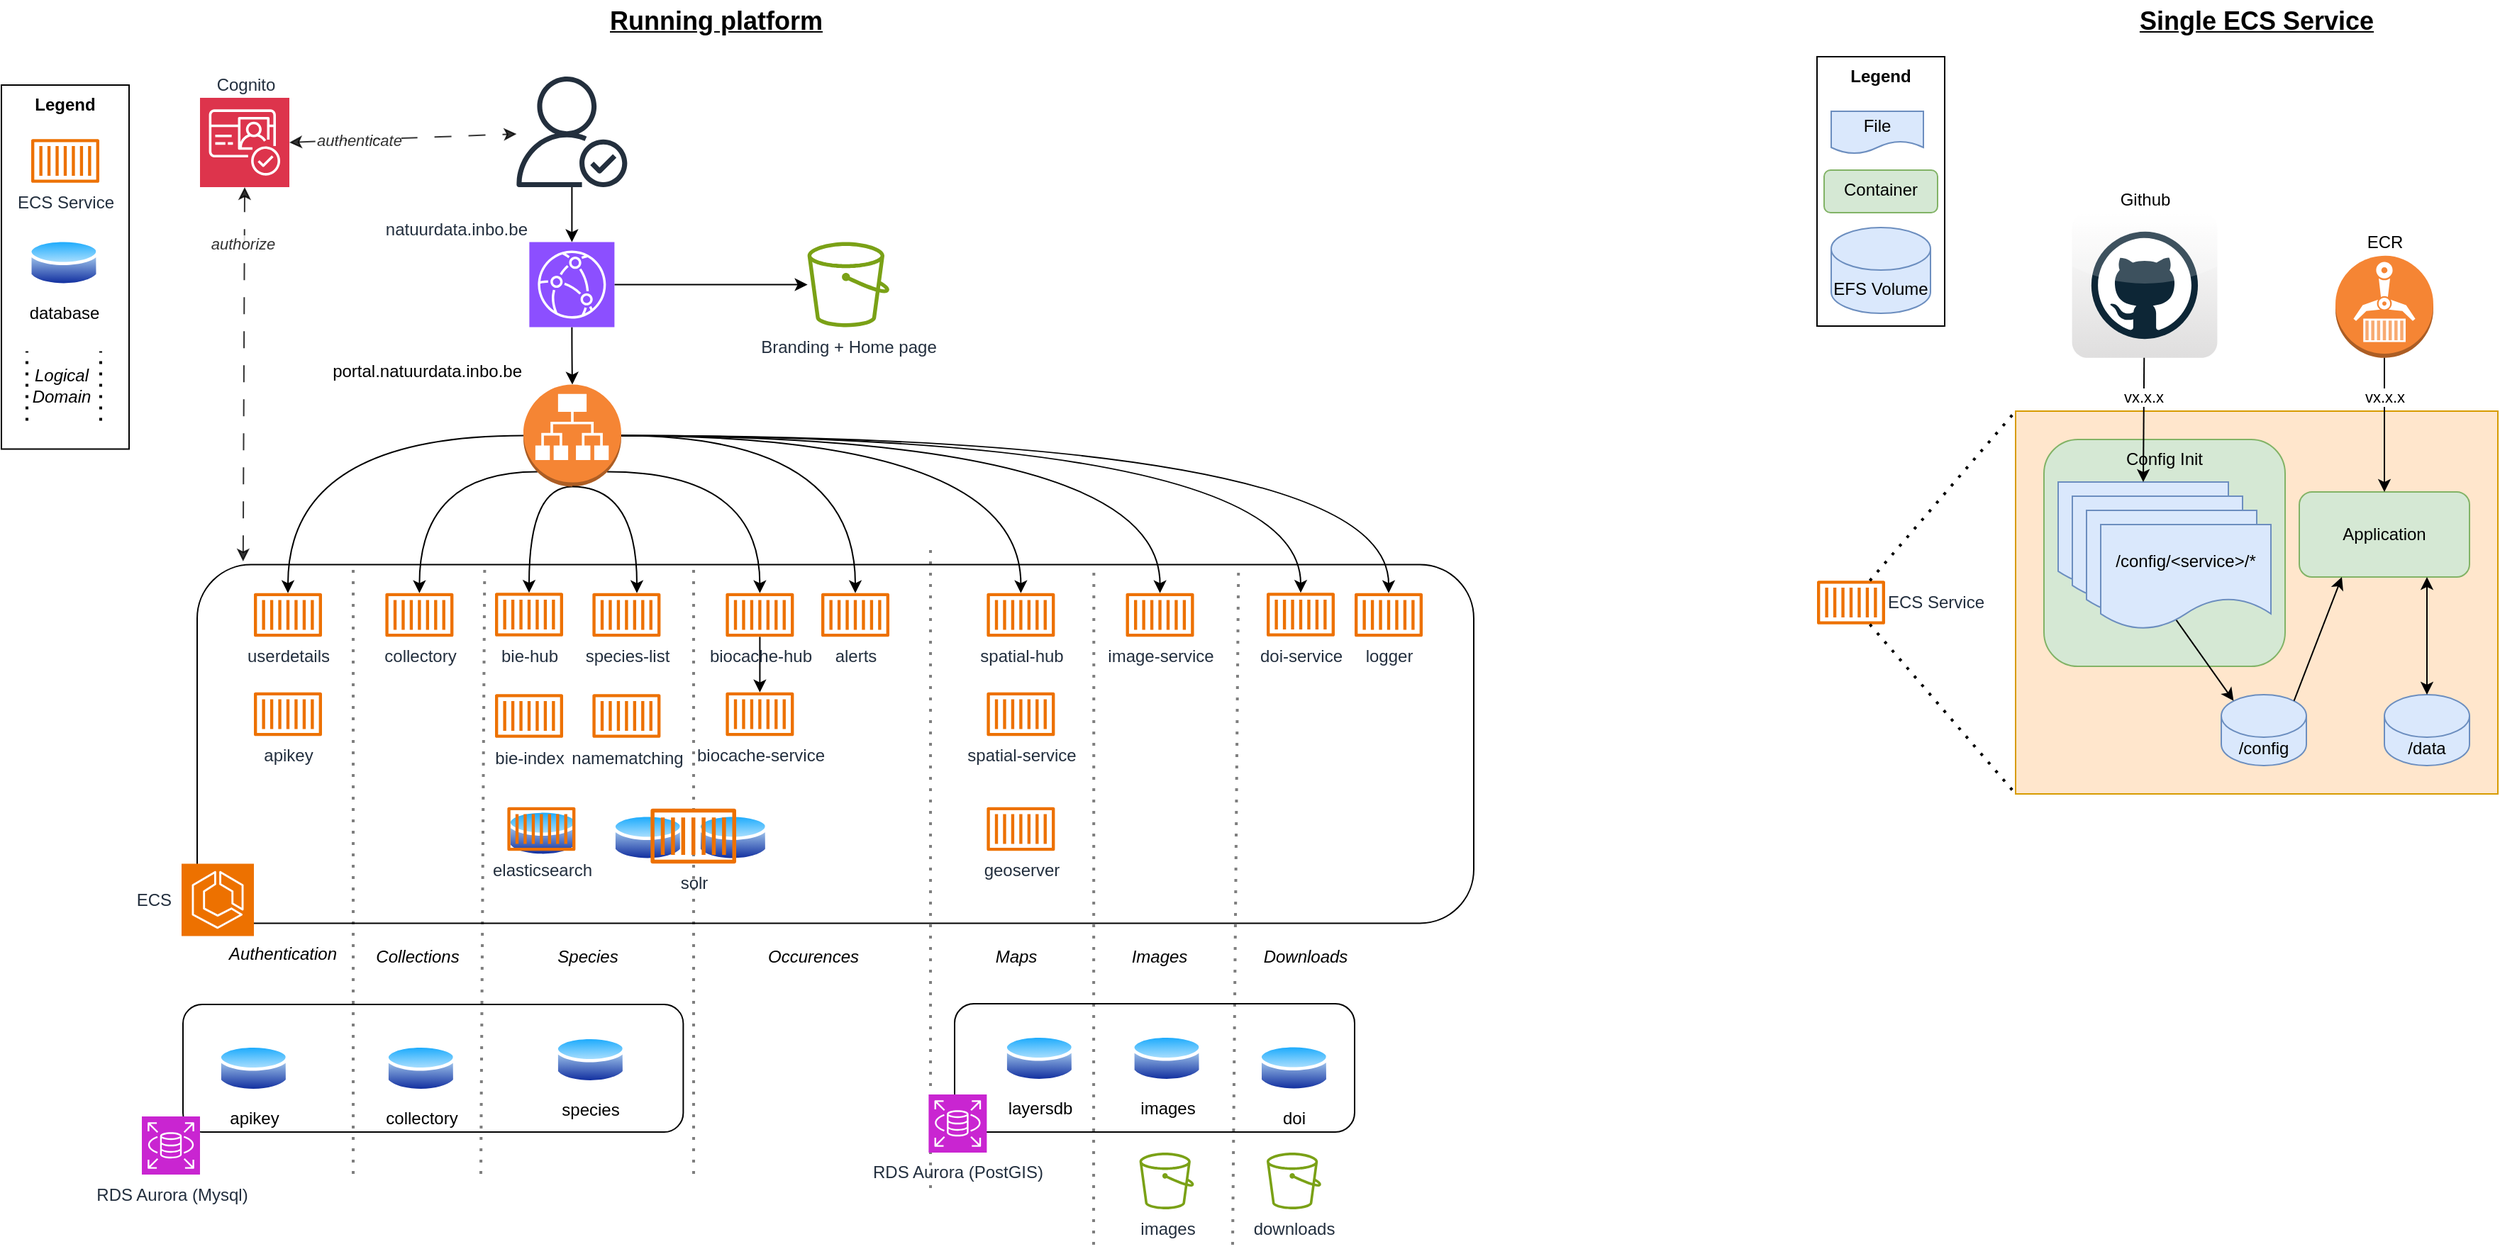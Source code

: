 <mxfile version="24.7.17">
  <diagram id="Ht1M8jgEwFfnCIfOTk4-" name="Page-1">
    <mxGraphModel dx="1434" dy="791" grid="1" gridSize="10" guides="1" tooltips="1" connect="1" arrows="1" fold="1" page="1" pageScale="1" pageWidth="1169" pageHeight="827" math="0" shadow="0">
      <root>
        <mxCell id="0" />
        <mxCell id="1" parent="0" />
        <mxCell id="G3w2SAiwnS9QcViZ7NFC-44" value="Legend" style="rounded=0;whiteSpace=wrap;html=1;labelPosition=center;verticalLabelPosition=middle;align=center;verticalAlign=top;fontStyle=1" parent="1" vertex="1">
          <mxGeometry x="1310" y="50" width="90" height="190" as="geometry" />
        </mxCell>
        <mxCell id="vO1gcMTNo6GiHxiWaRdK-106" value="" style="rounded=1;whiteSpace=wrap;html=1;" parent="1" vertex="1">
          <mxGeometry x="702" y="718" width="282" height="90.5" as="geometry" />
        </mxCell>
        <mxCell id="vO1gcMTNo6GiHxiWaRdK-63" value="" style="rounded=1;whiteSpace=wrap;html=1;" parent="1" vertex="1">
          <mxGeometry x="168" y="408.25" width="900" height="253" as="geometry" />
        </mxCell>
        <mxCell id="3lN89p1fmJUmsOhZlJN3-14" value="" style="endArrow=none;dashed=1;html=1;dashPattern=1 3;strokeWidth=2;rounded=0;opacity=50;" parent="1" edge="1">
          <mxGeometry width="50" height="50" relative="1" as="geometry">
            <mxPoint x="685" y="848" as="sourcePoint" />
            <mxPoint x="685" y="398" as="targetPoint" />
          </mxGeometry>
        </mxCell>
        <mxCell id="vO1gcMTNo6GiHxiWaRdK-83" style="edgeStyle=orthogonalEdgeStyle;curved=1;rounded=0;orthogonalLoop=1;jettySize=auto;html=1;entryX=0.5;entryY=0;entryDx=0;entryDy=0;entryPerimeter=0;" parent="1" source="hRW7IxMo_JtO7I1gNGdK-1" target="vO1gcMTNo6GiHxiWaRdK-57" edge="1">
          <mxGeometry relative="1" as="geometry">
            <mxPoint x="425" y="200" as="sourcePoint" />
            <mxPoint x="283" y="597" as="targetPoint" />
          </mxGeometry>
        </mxCell>
        <mxCell id="vO1gcMTNo6GiHxiWaRdK-94" value="" style="rounded=1;whiteSpace=wrap;html=1;" parent="1" vertex="1">
          <mxGeometry x="158" y="718.5" width="352.69" height="90" as="geometry" />
        </mxCell>
        <mxCell id="vO1gcMTNo6GiHxiWaRdK-53" value="" style="sketch=0;outlineConnect=0;fontColor=#232F3E;gradientColor=none;fillColor=#232F3D;strokeColor=none;dashed=0;verticalLabelPosition=bottom;verticalAlign=top;align=center;html=1;fontSize=12;fontStyle=0;aspect=fixed;pointerEvents=1;shape=mxgraph.aws4.authenticated_user;" parent="1" vertex="1">
          <mxGeometry x="393.19" y="64" width="78" height="78" as="geometry" />
        </mxCell>
        <mxCell id="vO1gcMTNo6GiHxiWaRdK-55" value="Cognito" style="sketch=0;points=[[0,0,0],[0.25,0,0],[0.5,0,0],[0.75,0,0],[1,0,0],[0,1,0],[0.25,1,0],[0.5,1,0],[0.75,1,0],[1,1,0],[0,0.25,0],[0,0.5,0],[0,0.75,0],[1,0.25,0],[1,0.5,0],[1,0.75,0]];outlineConnect=0;fontColor=#232F3E;fillColor=#DD344C;strokeColor=#ffffff;dashed=0;verticalLabelPosition=top;verticalAlign=bottom;align=center;html=1;fontSize=12;fontStyle=0;aspect=fixed;shape=mxgraph.aws4.resourceIcon;resIcon=mxgraph.aws4.cognito;labelPosition=center;" parent="1" vertex="1">
          <mxGeometry x="170" y="79" width="63" height="63" as="geometry" />
        </mxCell>
        <mxCell id="vO1gcMTNo6GiHxiWaRdK-77" value="" style="edgeStyle=orthogonalEdgeStyle;curved=1;rounded=0;orthogonalLoop=1;jettySize=auto;html=1;exitX=0.5;exitY=1;exitDx=0;exitDy=0;exitPerimeter=0;" parent="1" source="vO1gcMTNo6GiHxiWaRdK-57" target="vO1gcMTNo6GiHxiWaRdK-66" edge="1">
          <mxGeometry x="0.238" relative="1" as="geometry">
            <mxPoint as="offset" />
            <Array as="points">
              <mxPoint x="402" y="353" />
            </Array>
          </mxGeometry>
        </mxCell>
        <mxCell id="vO1gcMTNo6GiHxiWaRdK-78" value="" style="edgeStyle=orthogonalEdgeStyle;curved=1;rounded=0;orthogonalLoop=1;jettySize=auto;html=1;exitX=0.855;exitY=0.855;exitDx=0;exitDy=0;exitPerimeter=0;" parent="1" source="vO1gcMTNo6GiHxiWaRdK-57" target="vO1gcMTNo6GiHxiWaRdK-65" edge="1">
          <mxGeometry x="0.583" y="-7" relative="1" as="geometry">
            <mxPoint as="offset" />
          </mxGeometry>
        </mxCell>
        <mxCell id="vO1gcMTNo6GiHxiWaRdK-80" value="" style="edgeStyle=orthogonalEdgeStyle;curved=1;rounded=0;orthogonalLoop=1;jettySize=auto;html=1;exitX=0.145;exitY=0.855;exitDx=0;exitDy=0;exitPerimeter=0;" parent="1" source="vO1gcMTNo6GiHxiWaRdK-57" target="vO1gcMTNo6GiHxiWaRdK-64" edge="1">
          <mxGeometry x="0.522" y="3" relative="1" as="geometry">
            <mxPoint as="offset" />
          </mxGeometry>
        </mxCell>
        <UserObject label="portal.natuurdata.inbo.be" link="*.biodiversiteitsportaal.be" id="vO1gcMTNo6GiHxiWaRdK-57">
          <mxCell style="outlineConnect=0;dashed=0;verticalLabelPosition=top;verticalAlign=bottom;align=right;html=1;shape=mxgraph.aws3.application_load_balancer;fillColor=#F58534;gradientColor=none;labelPosition=left;" parent="1" vertex="1">
            <mxGeometry x="398" y="281.25" width="69" height="72" as="geometry" />
          </mxCell>
        </UserObject>
        <mxCell id="vO1gcMTNo6GiHxiWaRdK-58" value="Branding + Home page" style="sketch=0;outlineConnect=0;fontColor=#232F3E;gradientColor=none;fillColor=#7AA116;strokeColor=none;dashed=0;verticalLabelPosition=bottom;verticalAlign=top;align=center;html=1;fontSize=12;fontStyle=0;aspect=fixed;pointerEvents=1;shape=mxgraph.aws4.bucket;" parent="1" vertex="1">
          <mxGeometry x="598.31" y="180.75" width="57.69" height="60" as="geometry" />
        </mxCell>
        <mxCell id="vO1gcMTNo6GiHxiWaRdK-60" value="RDS Aurora (Mysql)" style="sketch=0;points=[[0,0,0],[0.25,0,0],[0.5,0,0],[0.75,0,0],[1,0,0],[0,1,0],[0.25,1,0],[0.5,1,0],[0.75,1,0],[1,1,0],[0,0.25,0],[0,0.5,0],[0,0.75,0],[1,0.25,0],[1,0.5,0],[1,0.75,0]];outlineConnect=0;fontColor=#232F3E;fillColor=#C925D1;strokeColor=#ffffff;dashed=0;verticalLabelPosition=bottom;verticalAlign=top;align=center;html=1;fontSize=12;fontStyle=0;aspect=fixed;shape=mxgraph.aws4.resourceIcon;resIcon=mxgraph.aws4.rds;horizontal=1;" parent="1" vertex="1">
          <mxGeometry x="129" y="797.5" width="41" height="41" as="geometry" />
        </mxCell>
        <mxCell id="vO1gcMTNo6GiHxiWaRdK-61" value="RDS Aurora (PostGIS)" style="sketch=0;points=[[0,0,0],[0.25,0,0],[0.5,0,0],[0.75,0,0],[1,0,0],[0,1,0],[0.25,1,0],[0.5,1,0],[0.75,1,0],[1,1,0],[0,0.25,0],[0,0.5,0],[0,0.75,0],[1,0.25,0],[1,0.5,0],[1,0.75,0]];outlineConnect=0;fontColor=#232F3E;fillColor=#C925D1;strokeColor=#ffffff;dashed=0;verticalLabelPosition=bottom;verticalAlign=top;align=center;html=1;fontSize=12;fontStyle=0;aspect=fixed;shape=mxgraph.aws4.resourceIcon;resIcon=mxgraph.aws4.rds;" parent="1" vertex="1">
          <mxGeometry x="683.69" y="782" width="41" height="41" as="geometry" />
        </mxCell>
        <mxCell id="vO1gcMTNo6GiHxiWaRdK-62" value="ECS" style="sketch=0;points=[[0,0,0],[0.25,0,0],[0.5,0,0],[0.75,0,0],[1,0,0],[0,1,0],[0.25,1,0],[0.5,1,0],[0.75,1,0],[1,1,0],[0,0.25,0],[0,0.5,0],[0,0.75,0],[1,0.25,0],[1,0.5,0],[1,0.75,0]];outlineConnect=0;fontColor=#232F3E;fillColor=#ED7100;strokeColor=#ffffff;dashed=0;verticalLabelPosition=middle;verticalAlign=middle;align=right;html=1;fontSize=12;fontStyle=0;aspect=fixed;shape=mxgraph.aws4.resourceIcon;resIcon=mxgraph.aws4.ecs;labelPosition=left;spacingRight=6;" parent="1" vertex="1">
          <mxGeometry x="157" y="619.25" width="51" height="51" as="geometry" />
        </mxCell>
        <mxCell id="vO1gcMTNo6GiHxiWaRdK-64" value="collectory" style="sketch=0;outlineConnect=0;fontColor=#232F3E;gradientColor=none;fillColor=#ED7100;strokeColor=none;dashed=0;verticalLabelPosition=bottom;verticalAlign=top;align=center;html=1;fontSize=12;fontStyle=0;aspect=fixed;pointerEvents=1;shape=mxgraph.aws4.container_1;" parent="1" vertex="1">
          <mxGeometry x="300.69" y="428.25" width="48" height="31" as="geometry" />
        </mxCell>
        <mxCell id="_YDqgh8J1XpDga5V4mkn-3" value="" style="edgeStyle=orthogonalEdgeStyle;rounded=0;orthogonalLoop=1;jettySize=auto;html=1;" edge="1" parent="1" source="vO1gcMTNo6GiHxiWaRdK-65" target="vO1gcMTNo6GiHxiWaRdK-68">
          <mxGeometry relative="1" as="geometry" />
        </mxCell>
        <mxCell id="vO1gcMTNo6GiHxiWaRdK-65" value="biocache-hub" style="sketch=0;outlineConnect=0;fontColor=#232F3E;gradientColor=none;fillColor=#ED7100;strokeColor=none;dashed=0;verticalLabelPosition=bottom;verticalAlign=top;align=center;html=1;fontSize=12;fontStyle=0;aspect=fixed;pointerEvents=1;shape=mxgraph.aws4.container_1;" parent="1" vertex="1">
          <mxGeometry x="540.69" y="428.25" width="48" height="31" as="geometry" />
        </mxCell>
        <mxCell id="vO1gcMTNo6GiHxiWaRdK-66" value="bie-hub" style="sketch=0;outlineConnect=0;fontColor=#232F3E;gradientColor=none;fillColor=#ED7100;strokeColor=none;dashed=0;verticalLabelPosition=bottom;verticalAlign=top;align=center;html=1;fontSize=12;fontStyle=0;aspect=fixed;pointerEvents=1;shape=mxgraph.aws4.container_1;" parent="1" vertex="1">
          <mxGeometry x="378.0" y="428" width="48" height="31" as="geometry" />
        </mxCell>
        <mxCell id="vO1gcMTNo6GiHxiWaRdK-67" value="bie-index" style="sketch=0;outlineConnect=0;fontColor=#232F3E;gradientColor=none;fillColor=#ED7100;strokeColor=none;dashed=0;verticalLabelPosition=bottom;verticalAlign=top;align=center;html=1;fontSize=12;fontStyle=0;aspect=fixed;pointerEvents=1;shape=mxgraph.aws4.container_1;" parent="1" vertex="1">
          <mxGeometry x="378.0" y="499.5" width="48" height="31" as="geometry" />
        </mxCell>
        <mxCell id="vO1gcMTNo6GiHxiWaRdK-68" value="biocache-service" style="sketch=0;outlineConnect=0;fontColor=#232F3E;gradientColor=none;fillColor=#ED7100;strokeColor=none;dashed=0;verticalLabelPosition=bottom;verticalAlign=top;align=center;html=1;fontSize=12;fontStyle=0;aspect=fixed;pointerEvents=1;shape=mxgraph.aws4.container_1;" parent="1" vertex="1">
          <mxGeometry x="540.69" y="498.25" width="48" height="31" as="geometry" />
        </mxCell>
        <mxCell id="vO1gcMTNo6GiHxiWaRdK-70" value="apikey" style="sketch=0;outlineConnect=0;fontColor=#232F3E;gradientColor=none;fillColor=#ED7100;strokeColor=none;dashed=0;verticalLabelPosition=bottom;verticalAlign=top;align=center;html=1;fontSize=12;fontStyle=0;aspect=fixed;pointerEvents=1;shape=mxgraph.aws4.container_1;" parent="1" vertex="1">
          <mxGeometry x="208" y="498.25" width="48" height="31" as="geometry" />
        </mxCell>
        <mxCell id="vO1gcMTNo6GiHxiWaRdK-72" value="spatial-hub" style="sketch=0;outlineConnect=0;fontColor=#232F3E;gradientColor=none;fillColor=#ED7100;strokeColor=none;dashed=0;verticalLabelPosition=bottom;verticalAlign=top;align=center;html=1;fontSize=12;fontStyle=0;aspect=fixed;pointerEvents=1;shape=mxgraph.aws4.container_1;" parent="1" vertex="1">
          <mxGeometry x="724.69" y="428.25" width="48" height="31" as="geometry" />
        </mxCell>
        <mxCell id="vO1gcMTNo6GiHxiWaRdK-73" value="spatial-service" style="sketch=0;outlineConnect=0;fontColor=#232F3E;gradientColor=none;fillColor=#ED7100;strokeColor=none;dashed=0;verticalLabelPosition=bottom;verticalAlign=top;align=center;html=1;fontSize=12;fontStyle=0;aspect=fixed;pointerEvents=1;shape=mxgraph.aws4.container_1;" parent="1" vertex="1">
          <mxGeometry x="724.69" y="498.25" width="48" height="31" as="geometry" />
        </mxCell>
        <mxCell id="vO1gcMTNo6GiHxiWaRdK-74" value="species-list" style="sketch=0;outlineConnect=0;fontColor=#232F3E;gradientColor=none;fillColor=#ED7100;strokeColor=none;dashed=0;verticalLabelPosition=bottom;verticalAlign=top;align=center;html=1;fontSize=12;fontStyle=0;aspect=fixed;pointerEvents=1;shape=mxgraph.aws4.container_1;" parent="1" vertex="1">
          <mxGeometry x="446.69" y="428.25" width="48" height="31" as="geometry" />
        </mxCell>
        <mxCell id="vO1gcMTNo6GiHxiWaRdK-75" value="userdetails" style="sketch=0;outlineConnect=0;fontColor=#232F3E;gradientColor=none;fillColor=#ED7100;strokeColor=none;dashed=0;verticalLabelPosition=bottom;verticalAlign=top;align=center;html=1;fontSize=12;fontStyle=0;aspect=fixed;pointerEvents=1;shape=mxgraph.aws4.container_1;" parent="1" vertex="1">
          <mxGeometry x="208" y="428.25" width="48" height="31" as="geometry" />
        </mxCell>
        <mxCell id="vO1gcMTNo6GiHxiWaRdK-81" value="" style="edgeStyle=orthogonalEdgeStyle;curved=1;rounded=0;orthogonalLoop=1;jettySize=auto;html=1;exitX=1;exitY=0.5;exitDx=0;exitDy=0;exitPerimeter=0;" parent="1" source="vO1gcMTNo6GiHxiWaRdK-57" target="vO1gcMTNo6GiHxiWaRdK-72" edge="1">
          <mxGeometry x="0.753" y="-5" relative="1" as="geometry">
            <mxPoint x="443" y="463.25" as="sourcePoint" />
            <mxPoint x="442" y="680.25" as="targetPoint" />
            <mxPoint as="offset" />
          </mxGeometry>
        </mxCell>
        <mxCell id="vO1gcMTNo6GiHxiWaRdK-82" value="" style="edgeStyle=orthogonalEdgeStyle;curved=1;rounded=0;orthogonalLoop=1;jettySize=auto;html=1;exitX=0.5;exitY=1;exitDx=0;exitDy=0;exitPerimeter=0;" parent="1" source="vO1gcMTNo6GiHxiWaRdK-57" target="vO1gcMTNo6GiHxiWaRdK-74" edge="1">
          <mxGeometry x="0.331" y="-7" relative="1" as="geometry">
            <mxPoint x="477" y="427.25" as="sourcePoint" />
            <mxPoint x="651" y="698.25" as="targetPoint" />
            <mxPoint as="offset" />
            <Array as="points">
              <mxPoint x="478" y="353" />
            </Array>
          </mxGeometry>
        </mxCell>
        <mxCell id="vO1gcMTNo6GiHxiWaRdK-89" value="" style="edgeStyle=orthogonalEdgeStyle;curved=1;rounded=0;orthogonalLoop=1;jettySize=auto;html=1;exitX=0;exitY=0.5;exitDx=0;exitDy=0;exitPerimeter=0;" parent="1" source="vO1gcMTNo6GiHxiWaRdK-57" target="vO1gcMTNo6GiHxiWaRdK-75" edge="1">
          <mxGeometry x="0.709" y="6" relative="1" as="geometry">
            <mxPoint x="443" y="463.25" as="sourcePoint" />
            <mxPoint x="228" y="401.25" as="targetPoint" />
            <mxPoint as="offset" />
          </mxGeometry>
        </mxCell>
        <mxCell id="vO1gcMTNo6GiHxiWaRdK-97" value="apikey" style="image;aspect=fixed;perimeter=ellipsePerimeter;html=1;align=center;shadow=0;dashed=0;spacingTop=3;image=img/lib/active_directory/database.svg;" parent="1" vertex="1">
          <mxGeometry x="182.69" y="745" width="50" height="37" as="geometry" />
        </mxCell>
        <mxCell id="vO1gcMTNo6GiHxiWaRdK-98" value="species" style="image;aspect=fixed;perimeter=ellipsePerimeter;html=1;align=center;shadow=0;dashed=0;spacingTop=3;image=img/lib/active_directory/database.svg;" parent="1" vertex="1">
          <mxGeometry x="420.19" y="739" width="50" height="37" as="geometry" />
        </mxCell>
        <mxCell id="vO1gcMTNo6GiHxiWaRdK-99" value="collectory" style="image;aspect=fixed;perimeter=ellipsePerimeter;html=1;align=center;shadow=0;dashed=0;spacingTop=3;image=img/lib/active_directory/database.svg;" parent="1" vertex="1">
          <mxGeometry x="300.69" y="745" width="50" height="37" as="geometry" />
        </mxCell>
        <mxCell id="vO1gcMTNo6GiHxiWaRdK-107" value="layersdb" style="image;aspect=fixed;perimeter=ellipsePerimeter;html=1;align=center;shadow=0;dashed=0;spacingTop=3;image=img/lib/active_directory/database.svg;" parent="1" vertex="1">
          <mxGeometry x="736.69" y="738" width="50" height="37" as="geometry" />
        </mxCell>
        <mxCell id="hRW7IxMo_JtO7I1gNGdK-2" style="edgeStyle=orthogonalEdgeStyle;curved=1;rounded=0;orthogonalLoop=1;jettySize=auto;html=1;exitX=1;exitY=0.5;exitDx=0;exitDy=0;exitPerimeter=0;" parent="1" source="hRW7IxMo_JtO7I1gNGdK-1" target="vO1gcMTNo6GiHxiWaRdK-58" edge="1">
          <mxGeometry relative="1" as="geometry">
            <mxPoint x="666.31" y="275.75" as="sourcePoint" />
            <mxPoint x="740" y="120" as="targetPoint" />
          </mxGeometry>
        </mxCell>
        <mxCell id="3lN89p1fmJUmsOhZlJN3-11" value="" style="endArrow=none;dashed=1;html=1;dashPattern=1 3;strokeWidth=2;rounded=0;opacity=50;" parent="1" edge="1">
          <mxGeometry width="50" height="50" relative="1" as="geometry">
            <mxPoint x="278" y="838" as="sourcePoint" />
            <mxPoint x="278" y="408" as="targetPoint" />
          </mxGeometry>
        </mxCell>
        <mxCell id="3lN89p1fmJUmsOhZlJN3-12" value="" style="endArrow=none;dashed=1;html=1;dashPattern=1 3;strokeWidth=2;rounded=0;entryX=0.312;entryY=-0.006;entryDx=0;entryDy=0;entryPerimeter=0;opacity=50;" parent="1" edge="1">
          <mxGeometry width="50" height="50" relative="1" as="geometry">
            <mxPoint x="368" y="838" as="sourcePoint" />
            <mxPoint x="370.69" y="408.25" as="targetPoint" />
          </mxGeometry>
        </mxCell>
        <mxCell id="3lN89p1fmJUmsOhZlJN3-13" value="" style="endArrow=none;dashed=1;html=1;dashPattern=1 3;strokeWidth=2;rounded=0;opacity=50;" parent="1" edge="1">
          <mxGeometry width="50" height="50" relative="1" as="geometry">
            <mxPoint x="518" y="838" as="sourcePoint" />
            <mxPoint x="518" y="408" as="targetPoint" />
          </mxGeometry>
        </mxCell>
        <mxCell id="3lN89p1fmJUmsOhZlJN3-16" value="" style="image;aspect=fixed;perimeter=ellipsePerimeter;html=1;align=center;shadow=0;dashed=0;spacingTop=3;image=img/lib/active_directory/database.svg;" parent="1" vertex="1">
          <mxGeometry x="386.69" y="579.25" width="50" height="37" as="geometry" />
        </mxCell>
        <mxCell id="vO1gcMTNo6GiHxiWaRdK-93" value="elasticsearch" style="sketch=0;outlineConnect=0;fontColor=#232F3E;gradientColor=none;fillColor=#ED7100;strokeColor=none;dashed=0;verticalLabelPosition=bottom;verticalAlign=top;align=center;html=1;fontSize=12;fontStyle=0;aspect=fixed;pointerEvents=1;shape=mxgraph.aws4.container_1;" parent="1" vertex="1">
          <mxGeometry x="386.69" y="579.25" width="48" height="31" as="geometry" />
        </mxCell>
        <mxCell id="3lN89p1fmJUmsOhZlJN3-18" value="" style="image;aspect=fixed;perimeter=ellipsePerimeter;html=1;align=center;shadow=0;dashed=0;spacingTop=3;image=img/lib/active_directory/database.svg;" parent="1" vertex="1">
          <mxGeometry x="460.69" y="582.25" width="50" height="37" as="geometry" />
        </mxCell>
        <mxCell id="3lN89p1fmJUmsOhZlJN3-19" value="" style="image;aspect=fixed;perimeter=ellipsePerimeter;html=1;align=center;shadow=0;dashed=0;spacingTop=3;image=img/lib/active_directory/database.svg;" parent="1" vertex="1">
          <mxGeometry x="520.69" y="582.25" width="50" height="37" as="geometry" />
        </mxCell>
        <mxCell id="vO1gcMTNo6GiHxiWaRdK-91" value="solr" style="sketch=0;outlineConnect=0;fontColor=#232F3E;gradientColor=none;fillColor=#ED7100;strokeColor=none;dashed=0;verticalLabelPosition=bottom;verticalAlign=top;align=center;html=1;fontSize=12;fontStyle=0;aspect=fixed;pointerEvents=1;shape=mxgraph.aws4.container_1;" parent="1" vertex="1">
          <mxGeometry x="487.69" y="580.3" width="60.31" height="38.95" as="geometry" />
        </mxCell>
        <mxCell id="3lN89p1fmJUmsOhZlJN3-24" value="geoserver" style="sketch=0;outlineConnect=0;fontColor=#232F3E;gradientColor=none;fillColor=#ED7100;strokeColor=none;dashed=0;verticalLabelPosition=bottom;verticalAlign=top;align=center;html=1;fontSize=12;fontStyle=0;aspect=fixed;pointerEvents=1;shape=mxgraph.aws4.container_1;" parent="1" vertex="1">
          <mxGeometry x="724.69" y="579.25" width="48" height="31" as="geometry" />
        </mxCell>
        <mxCell id="G3w2SAiwnS9QcViZ7NFC-21" value="ECS Service" style="sketch=0;outlineConnect=0;fontColor=#232F3E;gradientColor=none;fillColor=#ED7100;strokeColor=none;dashed=0;verticalLabelPosition=middle;verticalAlign=middle;align=left;html=1;fontSize=12;fontStyle=0;aspect=fixed;pointerEvents=1;shape=mxgraph.aws4.container_1;labelPosition=right;" parent="1" vertex="1">
          <mxGeometry x="1310" y="419.5" width="48" height="31" as="geometry" />
        </mxCell>
        <mxCell id="G3w2SAiwnS9QcViZ7NFC-22" value="" style="endArrow=none;dashed=1;html=1;dashPattern=1 3;strokeWidth=2;rounded=0;entryX=0;entryY=1;entryDx=0;entryDy=0;" parent="1" source="G3w2SAiwnS9QcViZ7NFC-21" target="G3w2SAiwnS9QcViZ7NFC-24" edge="1">
          <mxGeometry width="50" height="50" relative="1" as="geometry">
            <mxPoint x="1400" y="520" as="sourcePoint" />
            <mxPoint x="1460" y="560" as="targetPoint" />
          </mxGeometry>
        </mxCell>
        <mxCell id="G3w2SAiwnS9QcViZ7NFC-23" value="" style="endArrow=none;dashed=1;html=1;dashPattern=1 3;strokeWidth=2;rounded=0;entryX=0;entryY=0;entryDx=0;entryDy=0;" parent="1" source="G3w2SAiwnS9QcViZ7NFC-21" target="G3w2SAiwnS9QcViZ7NFC-24" edge="1">
          <mxGeometry width="50" height="50" relative="1" as="geometry">
            <mxPoint x="1342" y="461" as="sourcePoint" />
            <mxPoint x="1420" y="340" as="targetPoint" />
          </mxGeometry>
        </mxCell>
        <mxCell id="G3w2SAiwnS9QcViZ7NFC-24" value="" style="rounded=0;whiteSpace=wrap;html=1;fillColor=#ffe6cc;strokeColor=#d79b00;" parent="1" vertex="1">
          <mxGeometry x="1450" y="300" width="340" height="270" as="geometry" />
        </mxCell>
        <mxCell id="G3w2SAiwnS9QcViZ7NFC-25" value="Config Init" style="rounded=1;whiteSpace=wrap;html=1;verticalAlign=top;fillColor=#d5e8d4;strokeColor=#82b366;" parent="1" vertex="1">
          <mxGeometry x="1470" y="320" width="170" height="160" as="geometry" />
        </mxCell>
        <mxCell id="G3w2SAiwnS9QcViZ7NFC-26" value="Application" style="rounded=1;whiteSpace=wrap;html=1;fillColor=#d5e8d4;strokeColor=#82b366;" parent="1" vertex="1">
          <mxGeometry x="1650" y="357" width="120" height="60" as="geometry" />
        </mxCell>
        <mxCell id="G3w2SAiwnS9QcViZ7NFC-27" value="/config" style="shape=cylinder3;whiteSpace=wrap;html=1;boundedLbl=1;backgroundOutline=1;size=15;fillColor=#dae8fc;strokeColor=#6c8ebf;" parent="1" vertex="1">
          <mxGeometry x="1595" y="500" width="60" height="50" as="geometry" />
        </mxCell>
        <mxCell id="G3w2SAiwnS9QcViZ7NFC-28" value="/data" style="shape=cylinder3;whiteSpace=wrap;html=1;boundedLbl=1;backgroundOutline=1;size=15;fillColor=#dae8fc;strokeColor=#6c8ebf;" parent="1" vertex="1">
          <mxGeometry x="1710" y="500" width="60" height="50" as="geometry" />
        </mxCell>
        <mxCell id="G3w2SAiwnS9QcViZ7NFC-29" value="Github" style="dashed=0;outlineConnect=0;html=1;align=center;labelPosition=center;verticalLabelPosition=top;verticalAlign=bottom;shape=mxgraph.webicons.github;gradientColor=#DFDEDE" parent="1" vertex="1">
          <mxGeometry x="1489.8" y="160" width="102.4" height="102.4" as="geometry" />
        </mxCell>
        <mxCell id="G3w2SAiwnS9QcViZ7NFC-30" value="ECR" style="outlineConnect=0;dashed=0;verticalLabelPosition=top;verticalAlign=bottom;align=center;html=1;shape=mxgraph.aws3.ecr;fillColor=#F58534;gradientColor=none;labelPosition=center;" parent="1" vertex="1">
          <mxGeometry x="1675.5" y="190.4" width="69" height="72" as="geometry" />
        </mxCell>
        <mxCell id="G3w2SAiwnS9QcViZ7NFC-31" value="/config/&amp;lt;service&amp;gt;/*" style="shape=document;whiteSpace=wrap;html=1;boundedLbl=1;fillColor=#dae8fc;strokeColor=#6c8ebf;" parent="1" vertex="1">
          <mxGeometry x="1480" y="350" width="120" height="74" as="geometry" />
        </mxCell>
        <mxCell id="G3w2SAiwnS9QcViZ7NFC-32" value="vx.x.x" style="endArrow=classic;html=1;rounded=0;entryX=0.5;entryY=0;entryDx=0;entryDy=0;" parent="1" source="G3w2SAiwnS9QcViZ7NFC-29" target="G3w2SAiwnS9QcViZ7NFC-31" edge="1">
          <mxGeometry x="-0.37" width="50" height="50" relative="1" as="geometry">
            <mxPoint x="1770" y="560" as="sourcePoint" />
            <mxPoint x="1820" y="510" as="targetPoint" />
            <mxPoint as="offset" />
          </mxGeometry>
        </mxCell>
        <mxCell id="G3w2SAiwnS9QcViZ7NFC-33" value="" style="endArrow=classic;html=1;rounded=0;entryX=0.145;entryY=0;entryDx=0;entryDy=4.35;exitX=0.5;exitY=0.872;exitDx=0;exitDy=0;exitPerimeter=0;entryPerimeter=0;" parent="1" source="G3w2SAiwnS9QcViZ7NFC-31" target="G3w2SAiwnS9QcViZ7NFC-27" edge="1">
          <mxGeometry width="50" height="50" relative="1" as="geometry">
            <mxPoint x="1551" y="272" as="sourcePoint" />
            <mxPoint x="1551" y="416" as="targetPoint" />
          </mxGeometry>
        </mxCell>
        <mxCell id="G3w2SAiwnS9QcViZ7NFC-34" value="" style="endArrow=classic;html=1;rounded=0;entryX=0.25;entryY=1;entryDx=0;entryDy=0;exitX=0.855;exitY=0;exitDx=0;exitDy=4.35;exitPerimeter=0;" parent="1" source="G3w2SAiwnS9QcViZ7NFC-27" target="G3w2SAiwnS9QcViZ7NFC-26" edge="1">
          <mxGeometry width="50" height="50" relative="1" as="geometry">
            <mxPoint x="1551" y="480" as="sourcePoint" />
            <mxPoint x="1551" y="600" as="targetPoint" />
          </mxGeometry>
        </mxCell>
        <mxCell id="G3w2SAiwnS9QcViZ7NFC-35" value="" style="endArrow=classic;startArrow=classic;html=1;rounded=0;entryX=0.75;entryY=1;entryDx=0;entryDy=0;exitX=0.5;exitY=0;exitDx=0;exitDy=0;exitPerimeter=0;" parent="1" source="G3w2SAiwnS9QcViZ7NFC-28" target="G3w2SAiwnS9QcViZ7NFC-26" edge="1">
          <mxGeometry width="50" height="50" relative="1" as="geometry">
            <mxPoint x="1980" y="620" as="sourcePoint" />
            <mxPoint x="2030" y="570" as="targetPoint" />
          </mxGeometry>
        </mxCell>
        <mxCell id="G3w2SAiwnS9QcViZ7NFC-36" value="vx.x.x" style="endArrow=classic;html=1;rounded=0;entryX=0.5;entryY=0;entryDx=0;entryDy=0;exitX=0.5;exitY=1;exitDx=0;exitDy=0;exitPerimeter=0;" parent="1" source="G3w2SAiwnS9QcViZ7NFC-30" target="G3w2SAiwnS9QcViZ7NFC-26" edge="1">
          <mxGeometry x="-0.416" width="50" height="50" relative="1" as="geometry">
            <mxPoint x="1700" y="262.4" as="sourcePoint" />
            <mxPoint x="1700" y="406.4" as="targetPoint" />
            <mxPoint as="offset" />
          </mxGeometry>
        </mxCell>
        <mxCell id="G3w2SAiwnS9QcViZ7NFC-37" value="/config/&amp;lt;service&amp;gt;/*" style="shape=document;whiteSpace=wrap;html=1;boundedLbl=1;fillColor=#dae8fc;strokeColor=#6c8ebf;" parent="1" vertex="1">
          <mxGeometry x="1490" y="360" width="120" height="74" as="geometry" />
        </mxCell>
        <mxCell id="G3w2SAiwnS9QcViZ7NFC-38" value="/config/&amp;lt;service&amp;gt;/*" style="shape=document;whiteSpace=wrap;html=1;boundedLbl=1;fillColor=#dae8fc;strokeColor=#6c8ebf;" parent="1" vertex="1">
          <mxGeometry x="1500" y="370" width="120" height="74" as="geometry" />
        </mxCell>
        <mxCell id="G3w2SAiwnS9QcViZ7NFC-39" value="/config/&amp;lt;service&amp;gt;/*" style="shape=document;whiteSpace=wrap;html=1;boundedLbl=1;fillColor=#dae8fc;strokeColor=#6c8ebf;" parent="1" vertex="1">
          <mxGeometry x="1510" y="380" width="120" height="74" as="geometry" />
        </mxCell>
        <mxCell id="G3w2SAiwnS9QcViZ7NFC-41" value="Container" style="rounded=1;whiteSpace=wrap;html=1;verticalAlign=top;fillColor=#d5e8d4;strokeColor=#82b366;" parent="1" vertex="1">
          <mxGeometry x="1315" y="130" width="80" height="30" as="geometry" />
        </mxCell>
        <mxCell id="G3w2SAiwnS9QcViZ7NFC-42" value="EFS Volume" style="shape=cylinder3;whiteSpace=wrap;html=1;boundedLbl=1;backgroundOutline=1;size=15;fillColor=#dae8fc;strokeColor=#6c8ebf;" parent="1" vertex="1">
          <mxGeometry x="1320" y="170.5" width="70" height="60.5" as="geometry" />
        </mxCell>
        <mxCell id="G3w2SAiwnS9QcViZ7NFC-43" value="File" style="shape=document;whiteSpace=wrap;html=1;boundedLbl=1;fillColor=#dae8fc;strokeColor=#6c8ebf;" parent="1" vertex="1">
          <mxGeometry x="1320" y="88.5" width="65" height="30" as="geometry" />
        </mxCell>
        <mxCell id="G3w2SAiwnS9QcViZ7NFC-45" value="Legend" style="rounded=0;whiteSpace=wrap;html=1;labelPosition=center;verticalLabelPosition=middle;align=center;verticalAlign=top;fontStyle=1" parent="1" vertex="1">
          <mxGeometry x="30" y="70" width="90" height="256.75" as="geometry" />
        </mxCell>
        <mxCell id="G3w2SAiwnS9QcViZ7NFC-46" value="database" style="image;aspect=fixed;perimeter=ellipsePerimeter;html=1;align=center;shadow=0;dashed=0;spacingTop=3;image=img/lib/active_directory/database.svg;" parent="1" vertex="1">
          <mxGeometry x="49.0" y="176.75" width="50" height="37" as="geometry" />
        </mxCell>
        <mxCell id="G3w2SAiwnS9QcViZ7NFC-47" value="ECS Service" style="sketch=0;outlineConnect=0;fontColor=#232F3E;gradientColor=none;fillColor=#ED7100;strokeColor=none;dashed=0;verticalLabelPosition=bottom;verticalAlign=top;align=center;html=1;fontSize=12;fontStyle=0;aspect=fixed;pointerEvents=1;shape=mxgraph.aws4.container_1;" parent="1" vertex="1">
          <mxGeometry x="51" y="108" width="48" height="31" as="geometry" />
        </mxCell>
        <mxCell id="G3w2SAiwnS9QcViZ7NFC-48" value="" style="endArrow=none;dashed=1;html=1;dashPattern=1 3;strokeWidth=2;rounded=0;entryX=0.584;entryY=0.015;entryDx=0;entryDy=0;entryPerimeter=0;opacity=50;" parent="1" edge="1">
          <mxGeometry width="50" height="50" relative="1" as="geometry">
            <mxPoint x="800" y="888" as="sourcePoint" />
            <mxPoint x="800.16" y="412.045" as="targetPoint" />
          </mxGeometry>
        </mxCell>
        <mxCell id="G3w2SAiwnS9QcViZ7NFC-49" value="alerts" style="sketch=0;outlineConnect=0;fontColor=#232F3E;gradientColor=none;fillColor=#ED7100;strokeColor=none;dashed=0;verticalLabelPosition=bottom;verticalAlign=top;align=center;html=1;fontSize=12;fontStyle=0;aspect=fixed;pointerEvents=1;shape=mxgraph.aws4.container_1;" parent="1" vertex="1">
          <mxGeometry x="608" y="428.25" width="48" height="31" as="geometry" />
        </mxCell>
        <mxCell id="G3w2SAiwnS9QcViZ7NFC-50" value="doi-service" style="sketch=0;outlineConnect=0;fontColor=#232F3E;gradientColor=none;fillColor=#ED7100;strokeColor=none;dashed=0;verticalLabelPosition=bottom;verticalAlign=top;align=center;html=1;fontSize=12;fontStyle=0;aspect=fixed;pointerEvents=1;shape=mxgraph.aws4.container_1;" parent="1" vertex="1">
          <mxGeometry x="922" y="428" width="48" height="31" as="geometry" />
        </mxCell>
        <mxCell id="G3w2SAiwnS9QcViZ7NFC-51" value="images" style="image;aspect=fixed;perimeter=ellipsePerimeter;html=1;align=center;shadow=0;dashed=0;spacingTop=3;image=img/lib/active_directory/database.svg;" parent="1" vertex="1">
          <mxGeometry x="826.54" y="738" width="50" height="37" as="geometry" />
        </mxCell>
        <mxCell id="G3w2SAiwnS9QcViZ7NFC-52" value="logger" style="sketch=0;outlineConnect=0;fontColor=#232F3E;gradientColor=none;fillColor=#ED7100;strokeColor=none;dashed=0;verticalLabelPosition=bottom;verticalAlign=top;align=center;html=1;fontSize=12;fontStyle=0;aspect=fixed;pointerEvents=1;shape=mxgraph.aws4.container_1;" parent="1" vertex="1">
          <mxGeometry x="984" y="428.25" width="48" height="31" as="geometry" />
        </mxCell>
        <mxCell id="G3w2SAiwnS9QcViZ7NFC-53" value="images" style="sketch=0;outlineConnect=0;fontColor=#232F3E;gradientColor=none;fillColor=#7AA116;strokeColor=none;dashed=0;verticalLabelPosition=bottom;verticalAlign=top;align=center;html=1;fontSize=12;fontStyle=0;aspect=fixed;pointerEvents=1;shape=mxgraph.aws4.bucket;" parent="1" vertex="1">
          <mxGeometry x="832.31" y="823" width="38.46" height="40" as="geometry" />
        </mxCell>
        <mxCell id="G3w2SAiwnS9QcViZ7NFC-54" value="image-service" style="sketch=0;outlineConnect=0;fontColor=#232F3E;gradientColor=none;fillColor=#ED7100;strokeColor=none;dashed=0;verticalLabelPosition=bottom;verticalAlign=top;align=center;html=1;fontSize=12;fontStyle=0;aspect=fixed;pointerEvents=1;shape=mxgraph.aws4.container_1;" parent="1" vertex="1">
          <mxGeometry x="822.77" y="428.25" width="48" height="31" as="geometry" />
        </mxCell>
        <mxCell id="G3w2SAiwnS9QcViZ7NFC-55" value="" style="endArrow=none;dashed=1;html=1;dashPattern=1 3;strokeWidth=2;rounded=0;entryX=0.687;entryY=0.015;entryDx=0;entryDy=0;entryPerimeter=0;opacity=50;" parent="1" edge="1">
          <mxGeometry width="50" height="50" relative="1" as="geometry">
            <mxPoint x="898" y="888" as="sourcePoint" />
            <mxPoint x="902.13" y="412.045" as="targetPoint" />
          </mxGeometry>
        </mxCell>
        <mxCell id="G3w2SAiwnS9QcViZ7NFC-57" style="edgeStyle=orthogonalEdgeStyle;rounded=0;orthogonalLoop=1;jettySize=auto;html=1;exitX=0.5;exitY=1;exitDx=0;exitDy=0;" parent="1" source="G3w2SAiwnS9QcViZ7NFC-46" target="G3w2SAiwnS9QcViZ7NFC-46" edge="1">
          <mxGeometry relative="1" as="geometry" />
        </mxCell>
        <mxCell id="G3w2SAiwnS9QcViZ7NFC-58" value="downloads" style="sketch=0;outlineConnect=0;fontColor=#232F3E;gradientColor=none;fillColor=#7AA116;strokeColor=none;dashed=0;verticalLabelPosition=bottom;verticalAlign=top;align=center;html=1;fontSize=12;fontStyle=0;aspect=fixed;pointerEvents=1;shape=mxgraph.aws4.bucket;" parent="1" vertex="1">
          <mxGeometry x="922" y="823" width="38.46" height="40" as="geometry" />
        </mxCell>
        <mxCell id="G3w2SAiwnS9QcViZ7NFC-59" value="namematching" style="sketch=0;outlineConnect=0;fontColor=#232F3E;gradientColor=none;fillColor=#ED7100;strokeColor=none;dashed=0;verticalLabelPosition=bottom;verticalAlign=top;align=center;html=1;fontSize=12;fontStyle=0;aspect=fixed;pointerEvents=1;shape=mxgraph.aws4.container_1;" parent="1" vertex="1">
          <mxGeometry x="446.69" y="499.5" width="48" height="31" as="geometry" />
        </mxCell>
        <mxCell id="G3w2SAiwnS9QcViZ7NFC-60" value="doi" style="image;aspect=fixed;perimeter=ellipsePerimeter;html=1;align=center;shadow=0;dashed=0;spacingTop=3;image=img/lib/active_directory/database.svg;" parent="1" vertex="1">
          <mxGeometry x="916.23" y="744.75" width="50" height="37" as="geometry" />
        </mxCell>
        <mxCell id="G3w2SAiwnS9QcViZ7NFC-62" value="" style="edgeStyle=orthogonalEdgeStyle;curved=1;rounded=0;orthogonalLoop=1;jettySize=auto;html=1;exitX=1;exitY=0.5;exitDx=0;exitDy=0;exitPerimeter=0;" parent="1" source="vO1gcMTNo6GiHxiWaRdK-57" target="G3w2SAiwnS9QcViZ7NFC-50" edge="1">
          <mxGeometry x="0.847" y="-12" relative="1" as="geometry">
            <mxPoint x="477" y="327" as="sourcePoint" />
            <mxPoint x="693" y="438" as="targetPoint" />
            <mxPoint as="offset" />
          </mxGeometry>
        </mxCell>
        <mxCell id="G3w2SAiwnS9QcViZ7NFC-63" value="" style="edgeStyle=orthogonalEdgeStyle;curved=1;rounded=0;orthogonalLoop=1;jettySize=auto;html=1;exitX=1;exitY=0.5;exitDx=0;exitDy=0;exitPerimeter=0;" parent="1" source="vO1gcMTNo6GiHxiWaRdK-57" target="G3w2SAiwnS9QcViZ7NFC-54" edge="1">
          <mxGeometry x="0.81" y="-3" relative="1" as="geometry">
            <mxPoint x="477" y="327" as="sourcePoint" />
            <mxPoint x="890" y="438" as="targetPoint" />
            <mxPoint as="offset" />
          </mxGeometry>
        </mxCell>
        <mxCell id="G3w2SAiwnS9QcViZ7NFC-64" value="" style="edgeStyle=orthogonalEdgeStyle;curved=1;rounded=0;orthogonalLoop=1;jettySize=auto;html=1;exitX=1;exitY=0.5;exitDx=0;exitDy=0;exitPerimeter=0;" parent="1" source="vO1gcMTNo6GiHxiWaRdK-57" target="G3w2SAiwnS9QcViZ7NFC-52" edge="1">
          <mxGeometry x="0.87" y="-4" relative="1" as="geometry">
            <mxPoint x="477" y="327" as="sourcePoint" />
            <mxPoint x="890" y="438" as="targetPoint" />
            <mxPoint as="offset" />
          </mxGeometry>
        </mxCell>
        <mxCell id="G3w2SAiwnS9QcViZ7NFC-65" value="" style="edgeStyle=orthogonalEdgeStyle;curved=1;rounded=0;orthogonalLoop=1;jettySize=auto;html=1;exitX=1;exitY=0.5;exitDx=0;exitDy=0;exitPerimeter=0;" parent="1" source="vO1gcMTNo6GiHxiWaRdK-57" target="G3w2SAiwnS9QcViZ7NFC-49" edge="1">
          <mxGeometry x="0.708" y="-4" relative="1" as="geometry">
            <mxPoint x="477" y="327" as="sourcePoint" />
            <mxPoint x="982" y="438" as="targetPoint" />
            <mxPoint as="offset" />
          </mxGeometry>
        </mxCell>
        <mxCell id="G3w2SAiwnS9QcViZ7NFC-68" value="" style="endArrow=none;dashed=1;html=1;dashPattern=1 3;strokeWidth=2;rounded=0;" parent="1" edge="1">
          <mxGeometry width="50" height="50" relative="1" as="geometry">
            <mxPoint x="100" y="306.75" as="sourcePoint" />
            <mxPoint x="100" y="257.75" as="targetPoint" />
          </mxGeometry>
        </mxCell>
        <mxCell id="G3w2SAiwnS9QcViZ7NFC-69" value="Logical &lt;br&gt;Domain" style="text;html=1;align=center;verticalAlign=middle;whiteSpace=wrap;rounded=0;fontStyle=2" parent="1" vertex="1">
          <mxGeometry x="45" y="266.75" width="55" height="30" as="geometry" />
        </mxCell>
        <mxCell id="G3w2SAiwnS9QcViZ7NFC-70" value="" style="endArrow=none;dashed=1;html=1;dashPattern=1 3;strokeWidth=2;rounded=0;" parent="1" edge="1">
          <mxGeometry width="50" height="50" relative="1" as="geometry">
            <mxPoint x="48" y="306.75" as="sourcePoint" />
            <mxPoint x="48" y="257.75" as="targetPoint" />
          </mxGeometry>
        </mxCell>
        <mxCell id="G3w2SAiwnS9QcViZ7NFC-71" value="Authentication" style="text;html=1;align=center;verticalAlign=middle;whiteSpace=wrap;rounded=0;fontStyle=2;opacity=50;" parent="1" vertex="1">
          <mxGeometry x="201" y="668" width="55" height="30" as="geometry" />
        </mxCell>
        <mxCell id="G3w2SAiwnS9QcViZ7NFC-72" value="Collections" style="text;html=1;align=center;verticalAlign=middle;whiteSpace=wrap;rounded=0;fontStyle=2;opacity=50;" parent="1" vertex="1">
          <mxGeometry x="295.69" y="670.25" width="55" height="30" as="geometry" />
        </mxCell>
        <mxCell id="G3w2SAiwnS9QcViZ7NFC-73" value="Species" style="text;html=1;align=center;verticalAlign=middle;whiteSpace=wrap;rounded=0;fontStyle=2;opacity=50;" parent="1" vertex="1">
          <mxGeometry x="416.19" y="670.25" width="55" height="30" as="geometry" />
        </mxCell>
        <mxCell id="G3w2SAiwnS9QcViZ7NFC-74" value="Occurences" style="text;html=1;align=center;verticalAlign=middle;whiteSpace=wrap;rounded=0;fontStyle=2;opacity=50;" parent="1" vertex="1">
          <mxGeometry x="575" y="670.25" width="55" height="30" as="geometry" />
        </mxCell>
        <mxCell id="G3w2SAiwnS9QcViZ7NFC-75" value="Maps" style="text;html=1;align=center;verticalAlign=middle;whiteSpace=wrap;rounded=0;fontStyle=2;opacity=50;" parent="1" vertex="1">
          <mxGeometry x="717.69" y="670.25" width="55" height="30" as="geometry" />
        </mxCell>
        <mxCell id="G3w2SAiwnS9QcViZ7NFC-78" value="Images" style="text;html=1;align=center;verticalAlign=middle;whiteSpace=wrap;rounded=0;fontStyle=2;opacity=50;" parent="1" vertex="1">
          <mxGeometry x="819.27" y="670.25" width="55" height="30" as="geometry" />
        </mxCell>
        <mxCell id="G3w2SAiwnS9QcViZ7NFC-79" value="Downloads" style="text;html=1;align=center;verticalAlign=middle;whiteSpace=wrap;rounded=0;fontStyle=2;opacity=50;" parent="1" vertex="1">
          <mxGeometry x="922.0" y="670.25" width="55" height="30" as="geometry" />
        </mxCell>
        <mxCell id="G3w2SAiwnS9QcViZ7NFC-80" value="authorize" style="endArrow=classic;startArrow=classic;html=1;rounded=0;entryX=0.5;entryY=1;entryDx=0;entryDy=0;entryPerimeter=0;fontStyle=2;textOpacity=80;opacity=80;dashed=1;dashPattern=12 12;exitX=0.036;exitY=-0.009;exitDx=0;exitDy=0;exitPerimeter=0;" parent="1" target="vO1gcMTNo6GiHxiWaRdK-55" edge="1" source="vO1gcMTNo6GiHxiWaRdK-63">
          <mxGeometry x="0.699" y="1" width="50" height="50" relative="1" as="geometry">
            <mxPoint x="200" y="306.75" as="sourcePoint" />
            <mxPoint x="1070" y="256.75" as="targetPoint" />
            <mxPoint as="offset" />
          </mxGeometry>
        </mxCell>
        <mxCell id="G3w2SAiwnS9QcViZ7NFC-81" value="authenticate" style="endArrow=classic;startArrow=classic;html=1;rounded=0;exitX=1;exitY=0.5;exitDx=0;exitDy=0;exitPerimeter=0;fontStyle=2;textOpacity=80;opacity=80;dashed=1;dashPattern=12 12;" parent="1" source="vO1gcMTNo6GiHxiWaRdK-55" target="vO1gcMTNo6GiHxiWaRdK-53" edge="1">
          <mxGeometry x="-0.382" width="50" height="50" relative="1" as="geometry">
            <mxPoint x="210" y="316.75" as="sourcePoint" />
            <mxPoint x="210" y="171.75" as="targetPoint" />
            <mxPoint as="offset" />
          </mxGeometry>
        </mxCell>
        <mxCell id="G3w2SAiwnS9QcViZ7NFC-82" value="Running platform" style="text;html=1;align=center;verticalAlign=middle;whiteSpace=wrap;rounded=0;fontSize=18;fontStyle=5" parent="1" vertex="1">
          <mxGeometry x="448" y="10" width="172" height="30" as="geometry" />
        </mxCell>
        <mxCell id="G3w2SAiwnS9QcViZ7NFC-83" value="Single ECS Service" style="text;html=1;align=center;verticalAlign=middle;whiteSpace=wrap;rounded=0;fontSize=18;fontStyle=5" parent="1" vertex="1">
          <mxGeometry x="1534" y="10" width="172" height="30" as="geometry" />
        </mxCell>
        <mxCell id="_YDqgh8J1XpDga5V4mkn-2" value="" style="edgeStyle=orthogonalEdgeStyle;curved=1;rounded=0;orthogonalLoop=1;jettySize=auto;html=1;entryX=0.5;entryY=0;entryDx=0;entryDy=0;entryPerimeter=0;" edge="1" parent="1" source="vO1gcMTNo6GiHxiWaRdK-53" target="hRW7IxMo_JtO7I1gNGdK-1">
          <mxGeometry relative="1" as="geometry">
            <mxPoint x="424" y="148" as="sourcePoint" />
            <mxPoint x="425" y="297" as="targetPoint" />
          </mxGeometry>
        </mxCell>
        <mxCell id="hRW7IxMo_JtO7I1gNGdK-1" value="natuurdata.inbo.be" style="sketch=0;points=[[0,0,0],[0.25,0,0],[0.5,0,0],[0.75,0,0],[1,0,0],[0,1,0],[0.25,1,0],[0.5,1,0],[0.75,1,0],[1,1,0],[0,0.25,0],[0,0.5,0],[0,0.75,0],[1,0.25,0],[1,0.5,0],[1,0.75,0]];outlineConnect=0;fontColor=#232F3E;fillColor=#8C4FFF;strokeColor=#ffffff;dashed=0;verticalLabelPosition=top;verticalAlign=bottom;align=right;html=1;fontSize=12;fontStyle=0;aspect=fixed;shape=mxgraph.aws4.resourceIcon;resIcon=mxgraph.aws4.cloudfront;labelPosition=left;" parent="1" vertex="1">
          <mxGeometry x="402.19" y="180.75" width="60" height="60" as="geometry" />
        </mxCell>
      </root>
    </mxGraphModel>
  </diagram>
</mxfile>
